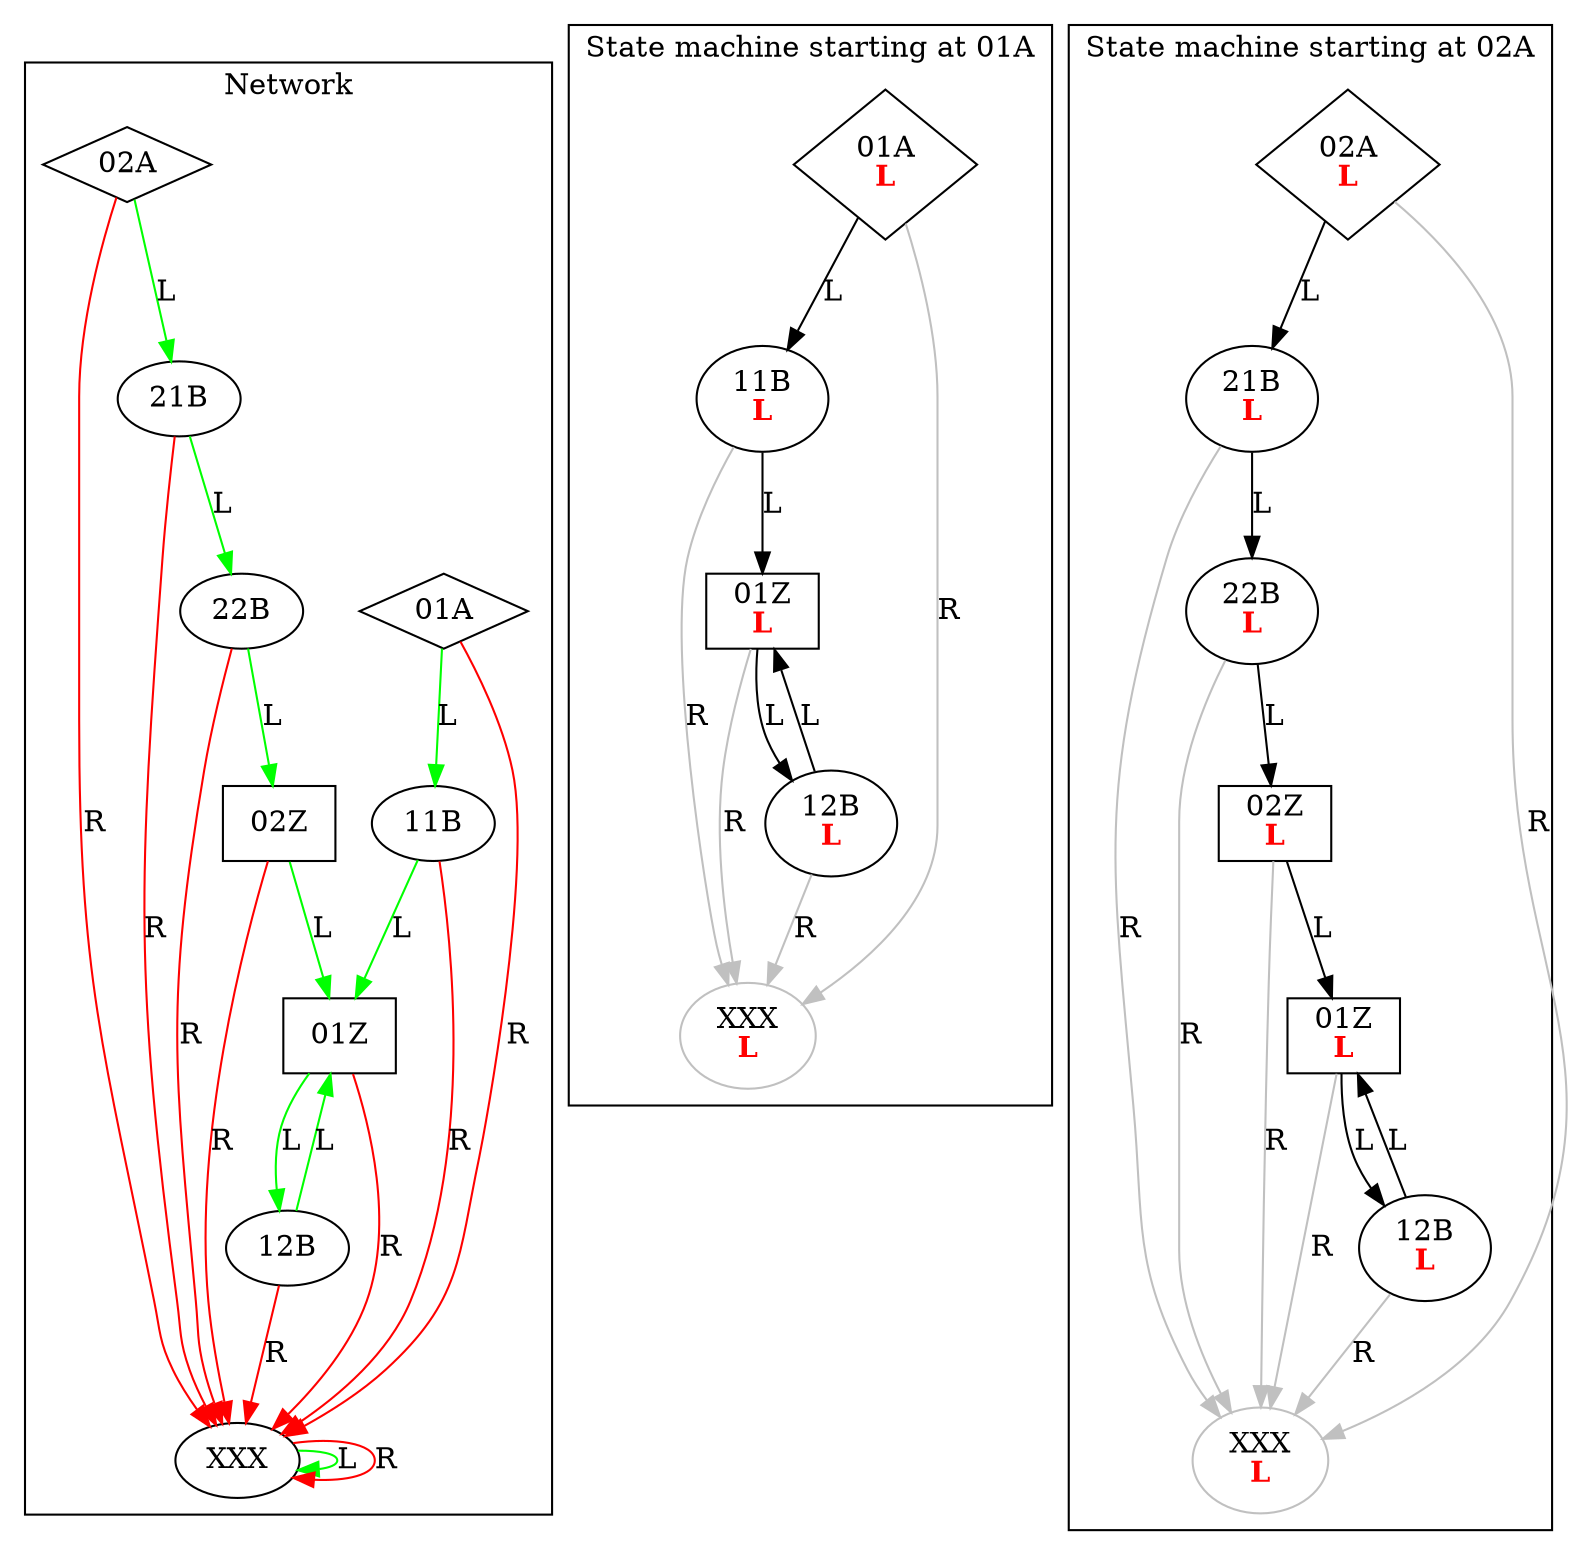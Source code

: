 digraph G {
	subgraph cluster {
	label = "Network"
	color=black
		_01A [label="01A",shape=diamond]
		_01A -> _11B [color=green,label=L]
		_01A -> _XXX [color=red,label=R]
		_02A [label="02A",shape=diamond]
		_02A -> _21B [color=green,label=L]
		_02A -> _XXX [color=red,label=R]
		_11B [label="11B",shape=ellipse]
		_11B -> _01Z [color=green,label=L]
		_11B -> _XXX [color=red,label=R]
		_12B [label="12B",shape=ellipse]
		_12B -> _01Z [color=green,label=L]
		_12B -> _XXX [color=red,label=R]
		_21B [label="21B",shape=ellipse]
		_21B -> _22B [color=green,label=L]
		_21B -> _XXX [color=red,label=R]
		_22B [label="22B",shape=ellipse]
		_22B -> _02Z [color=green,label=L]
		_22B -> _XXX [color=red,label=R]
		_01Z [label="01Z",shape=rect]
		_01Z -> _12B [color=green,label=L]
		_01Z -> _XXX [color=red,label=R]
		_02Z [label="02Z",shape=rect]
		_02Z -> _01Z [color=green,label=L]
		_02Z -> _XXX [color=red,label=R]
		_XXX [label="XXX",shape=ellipse]
		_XXX -> _XXX [color=green,label=L]
		_XXX -> _XXX [color=red,label=R]
	}

	subgraph cluster_01A {
		label = "State machine starting at 01A"
		color = black
		_walk_01A_01A_0 [shape=diamond,label=<01A<br/><font color="red"><b>L</b></font>>]
		_walk_01A_01A_0 -> _walk_01A_11B_0 [label=L]
		_walk_01A_01A_0 -> _walk_01A_XXX_0 [label=R,color=gray]
		_walk_01A_11B_0 [shape=ellipse,label=<11B<br/><font color="red"><b>L</b></font>>]
		_walk_01A_11B_0 -> _walk_01A_01Z_0 [label=L]
		_walk_01A_11B_0 -> _walk_01A_XXX_0 [label=R,color=gray]
		_walk_01A_01Z_0 [shape=rect,label=<01Z<br/><font color="red"><b>L</b></font>>]
		_walk_01A_01Z_0 -> _walk_01A_12B_0 [label=L]
		_walk_01A_01Z_0 -> _walk_01A_XXX_0 [label=R,color=gray]
		_walk_01A_12B_0 [shape=ellipse,label=<12B<br/><font color="red"><b>L</b></font>>]
		_walk_01A_12B_0 -> _walk_01A_01Z_0 [label=L]
		_walk_01A_12B_0 -> _walk_01A_XXX_0 [label=R,color=gray]
		_walk_01A_XXX_0 [shape=ellipse,label=<XXX<br/><font color="red"><b>L</b></font>>,color=gray]
	}

	subgraph cluster_02A {
		label = "State machine starting at 02A"
		color = black
		_walk_02A_02A_0 [shape=diamond,label=<02A<br/><font color="red"><b>L</b></font>>]
		_walk_02A_02A_0 -> _walk_02A_21B_0 [label=L]
		_walk_02A_02A_0 -> _walk_02A_XXX_0 [label=R,color=gray]
		_walk_02A_21B_0 [shape=ellipse,label=<21B<br/><font color="red"><b>L</b></font>>]
		_walk_02A_21B_0 -> _walk_02A_22B_0 [label=L]
		_walk_02A_21B_0 -> _walk_02A_XXX_0 [label=R,color=gray]
		_walk_02A_22B_0 [shape=ellipse,label=<22B<br/><font color="red"><b>L</b></font>>]
		_walk_02A_22B_0 -> _walk_02A_02Z_0 [label=L]
		_walk_02A_22B_0 -> _walk_02A_XXX_0 [label=R,color=gray]
		_walk_02A_02Z_0 [shape=rect,label=<02Z<br/><font color="red"><b>L</b></font>>]
		_walk_02A_02Z_0 -> _walk_02A_01Z_0 [label=L]
		_walk_02A_02Z_0 -> _walk_02A_XXX_0 [label=R,color=gray]
		_walk_02A_01Z_0 [shape=rect,label=<01Z<br/><font color="red"><b>L</b></font>>]
		_walk_02A_01Z_0 -> _walk_02A_12B_0 [label=L]
		_walk_02A_01Z_0 -> _walk_02A_XXX_0 [label=R,color=gray]
		_walk_02A_12B_0 [shape=ellipse,label=<12B<br/><font color="red"><b>L</b></font>>]
		_walk_02A_12B_0 -> _walk_02A_01Z_0 [label=L]
		_walk_02A_12B_0 -> _walk_02A_XXX_0 [label=R,color=gray]
		_walk_02A_XXX_0 [shape=ellipse,label=<XXX<br/><font color="red"><b>L</b></font>>,color=gray]
	}
}
